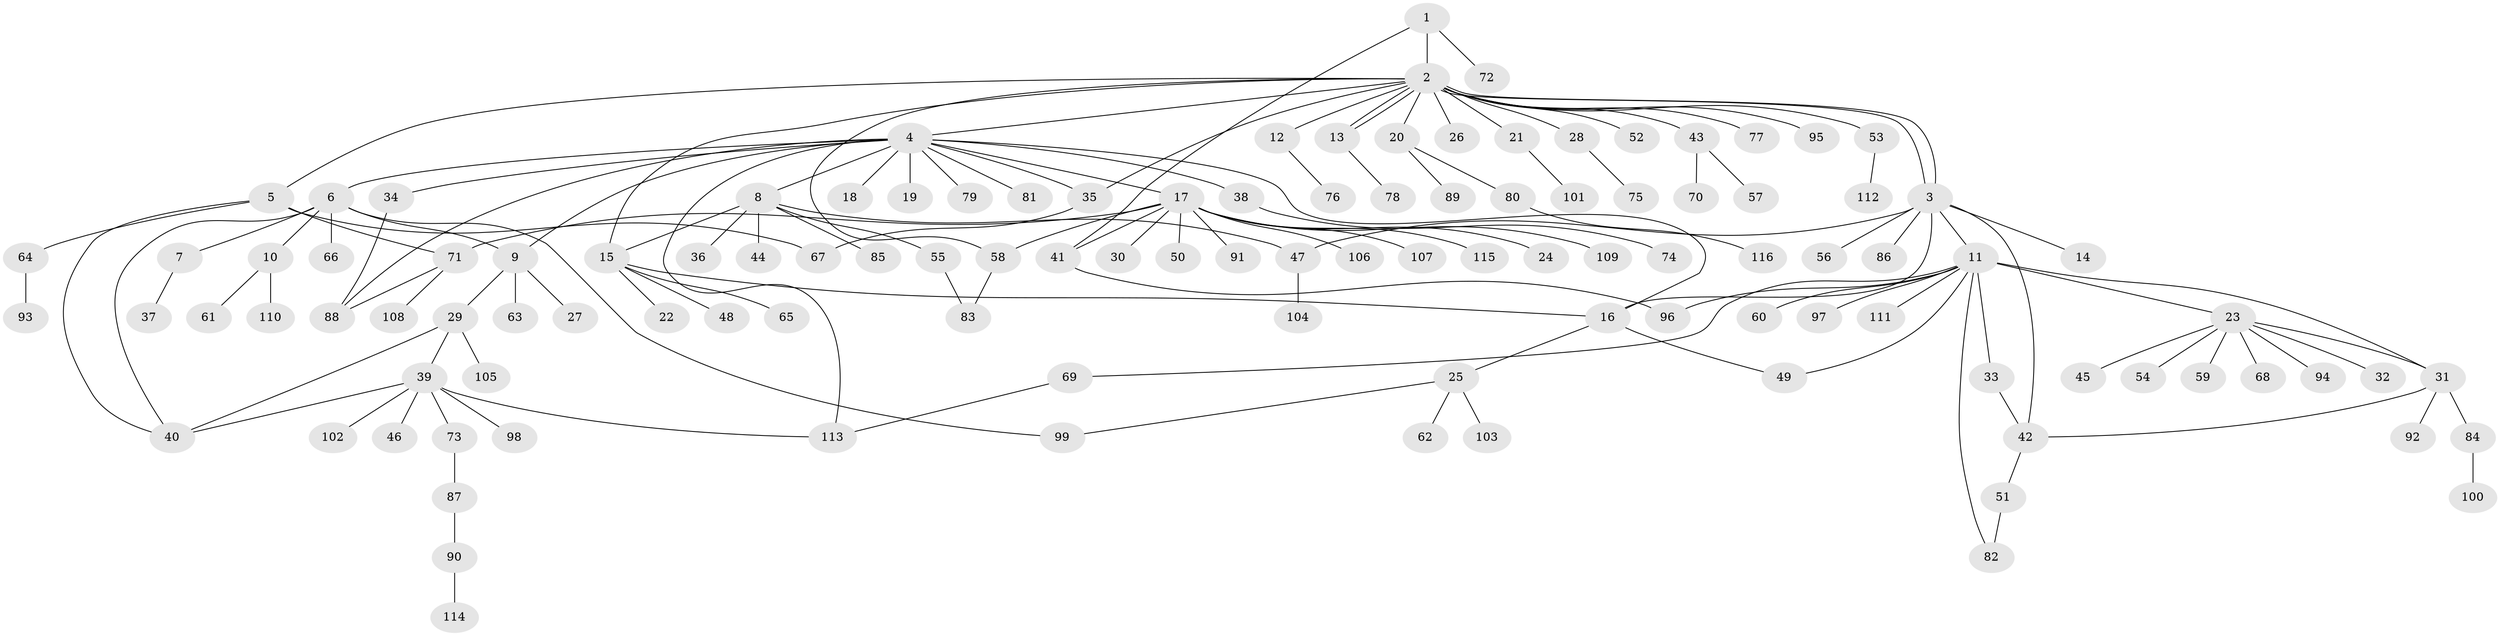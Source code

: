 // coarse degree distribution, {2: 0.1797752808988764, 19: 0.011235955056179775, 16: 0.011235955056179775, 13: 0.011235955056179775, 7: 0.0449438202247191, 8: 0.011235955056179775, 4: 0.011235955056179775, 3: 0.07865168539325842, 1: 0.6067415730337079, 5: 0.011235955056179775, 14: 0.011235955056179775, 10: 0.011235955056179775}
// Generated by graph-tools (version 1.1) at 2025/23/03/03/25 07:23:54]
// undirected, 116 vertices, 142 edges
graph export_dot {
graph [start="1"]
  node [color=gray90,style=filled];
  1;
  2;
  3;
  4;
  5;
  6;
  7;
  8;
  9;
  10;
  11;
  12;
  13;
  14;
  15;
  16;
  17;
  18;
  19;
  20;
  21;
  22;
  23;
  24;
  25;
  26;
  27;
  28;
  29;
  30;
  31;
  32;
  33;
  34;
  35;
  36;
  37;
  38;
  39;
  40;
  41;
  42;
  43;
  44;
  45;
  46;
  47;
  48;
  49;
  50;
  51;
  52;
  53;
  54;
  55;
  56;
  57;
  58;
  59;
  60;
  61;
  62;
  63;
  64;
  65;
  66;
  67;
  68;
  69;
  70;
  71;
  72;
  73;
  74;
  75;
  76;
  77;
  78;
  79;
  80;
  81;
  82;
  83;
  84;
  85;
  86;
  87;
  88;
  89;
  90;
  91;
  92;
  93;
  94;
  95;
  96;
  97;
  98;
  99;
  100;
  101;
  102;
  103;
  104;
  105;
  106;
  107;
  108;
  109;
  110;
  111;
  112;
  113;
  114;
  115;
  116;
  1 -- 2;
  1 -- 41;
  1 -- 72;
  2 -- 3;
  2 -- 3;
  2 -- 4;
  2 -- 5;
  2 -- 12;
  2 -- 13;
  2 -- 13;
  2 -- 15;
  2 -- 20;
  2 -- 21;
  2 -- 26;
  2 -- 28;
  2 -- 35;
  2 -- 43;
  2 -- 52;
  2 -- 53;
  2 -- 58;
  2 -- 77;
  2 -- 95;
  3 -- 11;
  3 -- 14;
  3 -- 16;
  3 -- 42;
  3 -- 47;
  3 -- 56;
  3 -- 86;
  4 -- 6;
  4 -- 8;
  4 -- 9;
  4 -- 16;
  4 -- 17;
  4 -- 18;
  4 -- 19;
  4 -- 34;
  4 -- 35;
  4 -- 38;
  4 -- 79;
  4 -- 81;
  4 -- 88;
  4 -- 113;
  5 -- 40;
  5 -- 64;
  5 -- 67;
  5 -- 71;
  6 -- 7;
  6 -- 9;
  6 -- 10;
  6 -- 40;
  6 -- 66;
  6 -- 99;
  7 -- 37;
  8 -- 15;
  8 -- 36;
  8 -- 44;
  8 -- 47;
  8 -- 55;
  8 -- 85;
  9 -- 27;
  9 -- 29;
  9 -- 63;
  10 -- 61;
  10 -- 110;
  11 -- 23;
  11 -- 31;
  11 -- 33;
  11 -- 49;
  11 -- 60;
  11 -- 69;
  11 -- 82;
  11 -- 96;
  11 -- 97;
  11 -- 111;
  12 -- 76;
  13 -- 78;
  15 -- 16;
  15 -- 22;
  15 -- 48;
  15 -- 65;
  16 -- 25;
  16 -- 49;
  17 -- 24;
  17 -- 30;
  17 -- 41;
  17 -- 50;
  17 -- 58;
  17 -- 71;
  17 -- 91;
  17 -- 106;
  17 -- 107;
  17 -- 109;
  17 -- 115;
  20 -- 80;
  20 -- 89;
  21 -- 101;
  23 -- 31;
  23 -- 32;
  23 -- 45;
  23 -- 54;
  23 -- 59;
  23 -- 68;
  23 -- 94;
  25 -- 62;
  25 -- 99;
  25 -- 103;
  28 -- 75;
  29 -- 39;
  29 -- 40;
  29 -- 105;
  31 -- 42;
  31 -- 84;
  31 -- 92;
  33 -- 42;
  34 -- 88;
  35 -- 67;
  38 -- 74;
  39 -- 40;
  39 -- 46;
  39 -- 73;
  39 -- 98;
  39 -- 102;
  39 -- 113;
  41 -- 96;
  42 -- 51;
  43 -- 57;
  43 -- 70;
  47 -- 104;
  51 -- 82;
  53 -- 112;
  55 -- 83;
  58 -- 83;
  64 -- 93;
  69 -- 113;
  71 -- 88;
  71 -- 108;
  73 -- 87;
  80 -- 116;
  84 -- 100;
  87 -- 90;
  90 -- 114;
}
